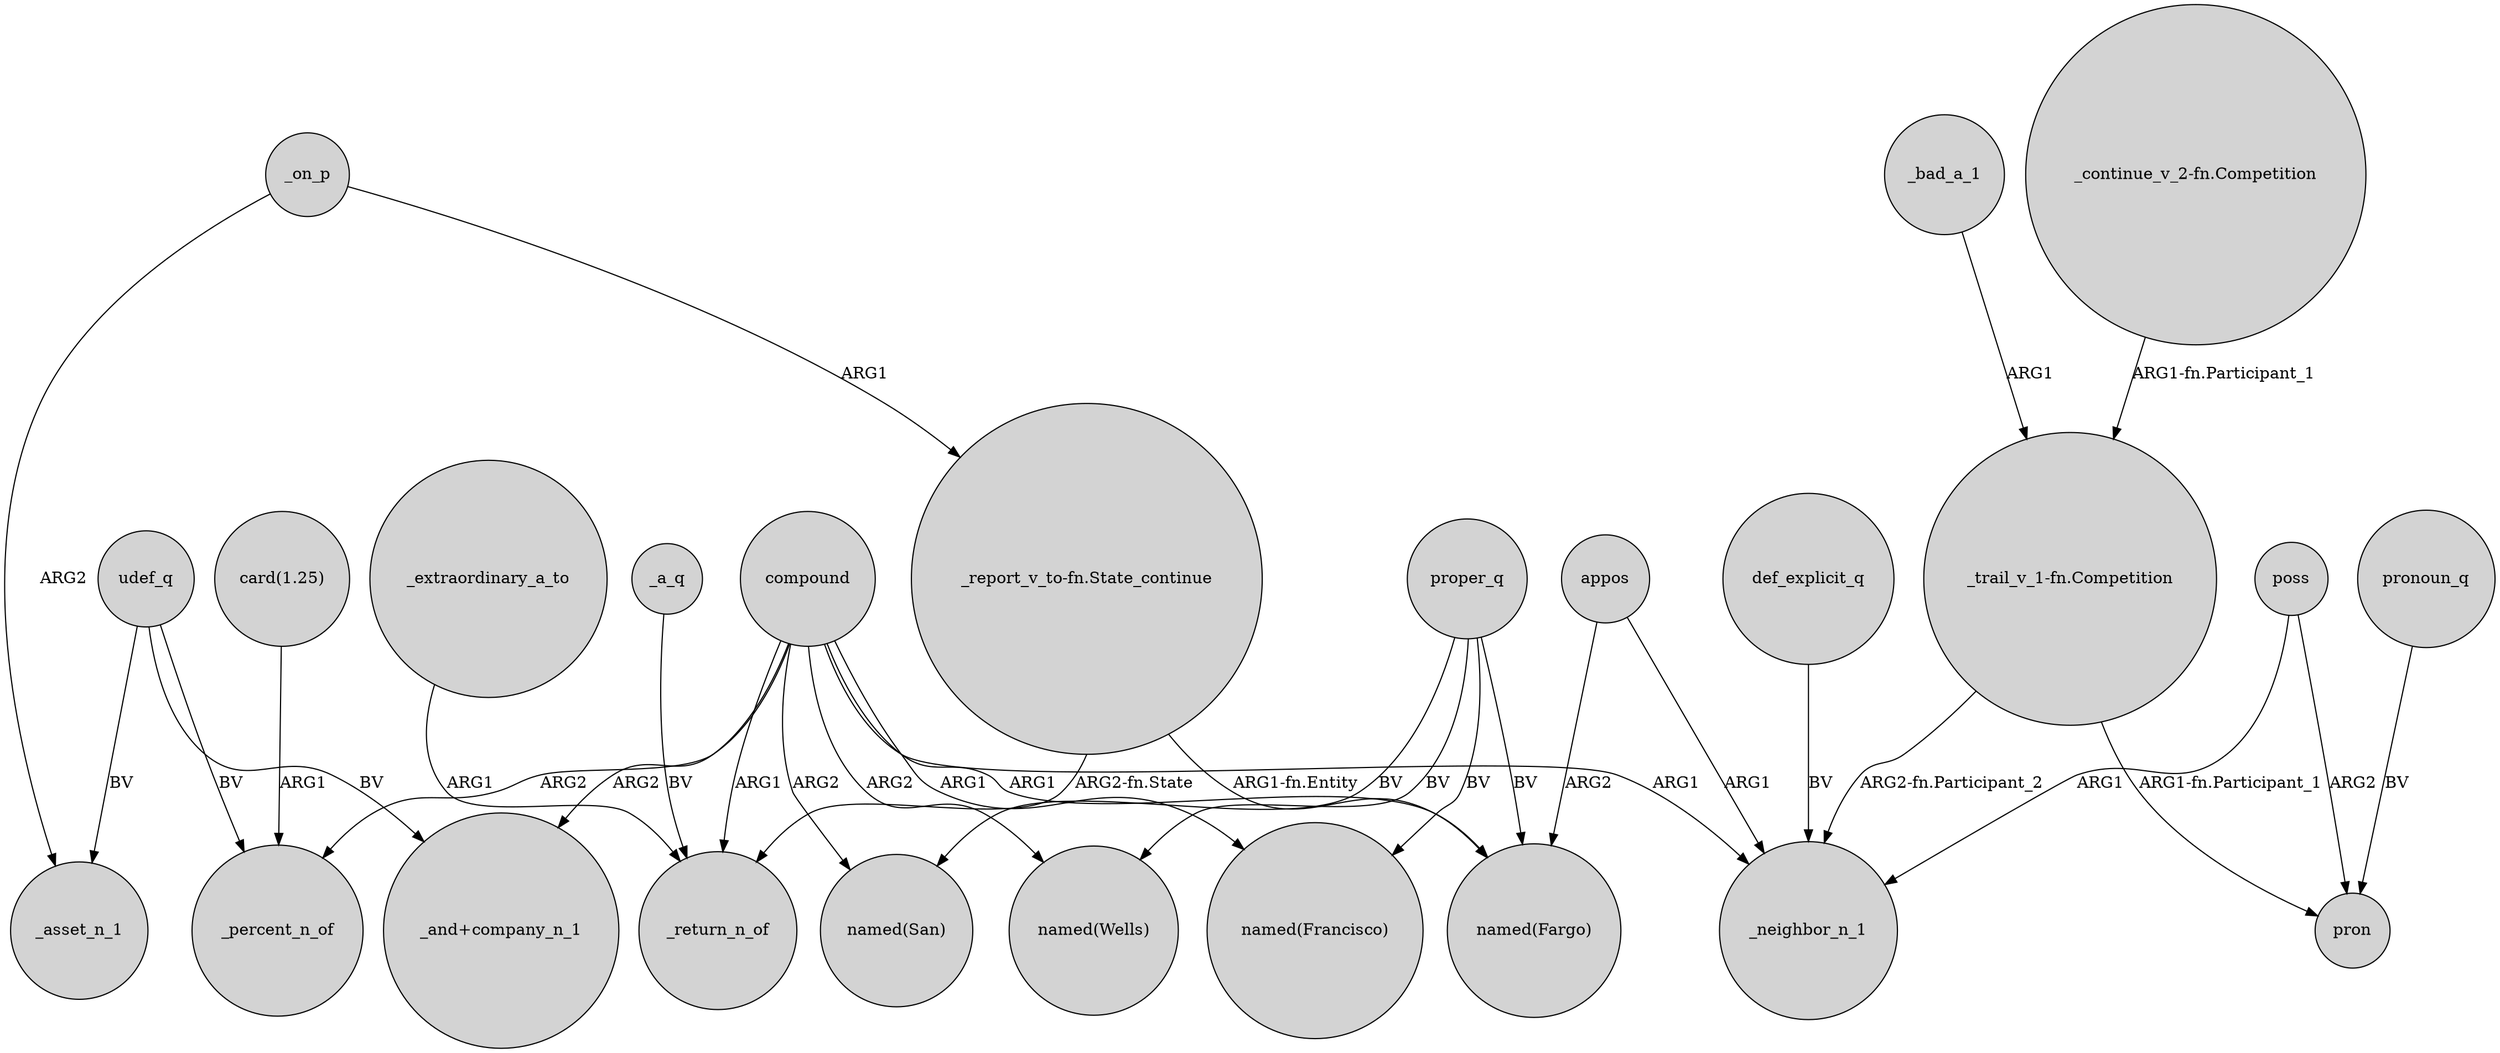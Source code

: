 digraph {
	node [shape=circle style=filled]
	_on_p -> _asset_n_1 [label=ARG2]
	"_report_v_to-fn.State_continue" -> _return_n_of [label="ARG2-fn.State"]
	"card(1.25)" -> _percent_n_of [label=ARG1]
	compound -> "_and+company_n_1" [label=ARG2]
	_bad_a_1 -> "_trail_v_1-fn.Competition" [label=ARG1]
	"_trail_v_1-fn.Competition" -> pron [label="ARG1-fn.Participant_1"]
	udef_q -> _asset_n_1 [label=BV]
	pronoun_q -> pron [label=BV]
	"_report_v_to-fn.State_continue" -> "named(Fargo)" [label="ARG1-fn.Entity"]
	poss -> pron [label=ARG2]
	compound -> "named(Fargo)" [label=ARG1]
	udef_q -> _percent_n_of [label=BV]
	"_continue_v_2-fn.Competition" -> "_trail_v_1-fn.Competition" [label="ARG1-fn.Participant_1"]
	compound -> _percent_n_of [label=ARG2]
	compound -> _return_n_of [label=ARG1]
	compound -> "named(Francisco)" [label=ARG1]
	compound -> "named(San)" [label=ARG2]
	_a_q -> _return_n_of [label=BV]
	proper_q -> "named(Wells)" [label=BV]
	appos -> _neighbor_n_1 [label=ARG1]
	proper_q -> "named(San)" [label=BV]
	def_explicit_q -> _neighbor_n_1 [label=BV]
	poss -> _neighbor_n_1 [label=ARG1]
	compound -> "named(Wells)" [label=ARG2]
	proper_q -> "named(Francisco)" [label=BV]
	udef_q -> "_and+company_n_1" [label=BV]
	proper_q -> "named(Fargo)" [label=BV]
	compound -> _neighbor_n_1 [label=ARG1]
	_on_p -> "_report_v_to-fn.State_continue" [label=ARG1]
	"_trail_v_1-fn.Competition" -> _neighbor_n_1 [label="ARG2-fn.Participant_2"]
	appos -> "named(Fargo)" [label=ARG2]
	_extraordinary_a_to -> _return_n_of [label=ARG1]
}
